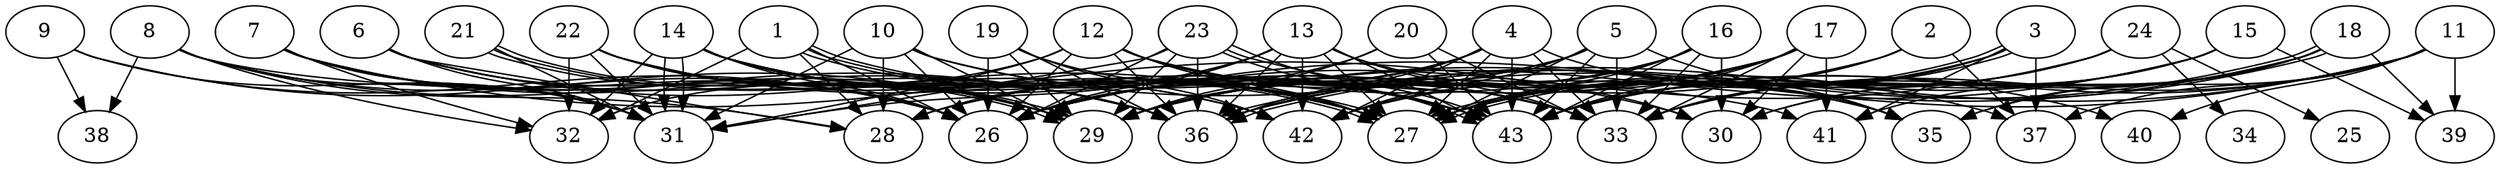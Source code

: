 // DAG (tier=3-complex, mode=data, n=43, ccr=0.533, fat=0.802, density=0.740, regular=0.209, jump=0.201, mindata=4194304, maxdata=33554432)
// DAG automatically generated by daggen at Sun Aug 24 16:33:35 2025
// /home/ermia/Project/Environments/daggen/bin/daggen --dot --ccr 0.533 --fat 0.802 --regular 0.209 --density 0.740 --jump 0.201 --mindata 4194304 --maxdata 33554432 -n 43 
digraph G {
  1 [size="382780149152438336", alpha="0.17", expect_size="191390074576219168"]
  1 -> 26 [size ="739483653767168"]
  1 -> 27 [size ="739483653767168"]
  1 -> 27 [size ="739483653767168"]
  1 -> 28 [size ="739483653767168"]
  1 -> 32 [size ="739483653767168"]
  1 -> 43 [size ="739483653767168"]
  2 [size="18493216694100127744", alpha="0.12", expect_size="9246608347050063872"]
  2 -> 26 [size ="7705055977275392"]
  2 -> 27 [size ="7705055977275392"]
  2 -> 37 [size ="7705055977275392"]
  2 -> 43 [size ="7705055977275392"]
  3 [size="744665905707643520", alpha="0.10", expect_size="372332952853821760"]
  3 -> 27 [size ="663566038335488"]
  3 -> 27 [size ="663566038335488"]
  3 -> 33 [size ="663566038335488"]
  3 -> 37 [size ="663566038335488"]
  3 -> 41 [size ="663566038335488"]
  3 -> 42 [size ="663566038335488"]
  3 -> 43 [size ="663566038335488"]
  4 [size="29715966698668748177408", alpha="0.17", expect_size="14857983349334374088704"]
  4 -> 26 [size ="7675085619986432"]
  4 -> 27 [size ="7675085619986432"]
  4 -> 29 [size ="7675085619986432"]
  4 -> 33 [size ="7675085619986432"]
  4 -> 35 [size ="7675085619986432"]
  4 -> 36 [size ="7675085619986432"]
  4 -> 42 [size ="7675085619986432"]
  4 -> 43 [size ="7675085619986432"]
  5 [size="17302262719231866880", alpha="0.19", expect_size="8651131359615933440"]
  5 -> 26 [size ="6164770243739648"]
  5 -> 27 [size ="6164770243739648"]
  5 -> 28 [size ="6164770243739648"]
  5 -> 33 [size ="6164770243739648"]
  5 -> 35 [size ="6164770243739648"]
  5 -> 42 [size ="6164770243739648"]
  5 -> 43 [size ="6164770243739648"]
  6 [size="263909556627550765056", alpha="0.02", expect_size="131954778313775382528"]
  6 -> 26 [size ="329149650567168"]
  6 -> 27 [size ="329149650567168"]
  6 -> 28 [size ="329149650567168"]
  6 -> 31 [size ="329149650567168"]
  6 -> 36 [size ="329149650567168"]
  7 [size="12771631706870164488192", alpha="0.15", expect_size="6385815853435082244096"]
  7 -> 26 [size ="4371068152184832"]
  7 -> 29 [size ="4371068152184832"]
  7 -> 30 [size ="4371068152184832"]
  7 -> 31 [size ="4371068152184832"]
  7 -> 32 [size ="4371068152184832"]
  7 -> 36 [size ="4371068152184832"]
  8 [size="687496532469812822016", alpha="0.07", expect_size="343748266234906411008"]
  8 -> 26 [size ="623165873061888"]
  8 -> 28 [size ="623165873061888"]
  8 -> 31 [size ="623165873061888"]
  8 -> 32 [size ="623165873061888"]
  8 -> 36 [size ="623165873061888"]
  8 -> 38 [size ="623165873061888"]
  8 -> 41 [size ="623165873061888"]
  9 [size="17167764668966332", alpha="0.06", expect_size="8583882334483166"]
  9 -> 26 [size ="1866106457292800"]
  9 -> 29 [size ="1866106457292800"]
  9 -> 31 [size ="1866106457292800"]
  9 -> 38 [size ="1866106457292800"]
  10 [size="17392596598762600660992", alpha="0.18", expect_size="8696298299381300330496"]
  10 -> 26 [size ="5370313055404032"]
  10 -> 28 [size ="5370313055404032"]
  10 -> 29 [size ="5370313055404032"]
  10 -> 31 [size ="5370313055404032"]
  10 -> 33 [size ="5370313055404032"]
  10 -> 35 [size ="5370313055404032"]
  11 [size="27897613700343548346368", alpha="0.16", expect_size="13948806850171774173184"]
  11 -> 26 [size ="7358704403873792"]
  11 -> 33 [size ="7358704403873792"]
  11 -> 35 [size ="7358704403873792"]
  11 -> 36 [size ="7358704403873792"]
  11 -> 37 [size ="7358704403873792"]
  11 -> 39 [size ="7358704403873792"]
  11 -> 40 [size ="7358704403873792"]
  11 -> 43 [size ="7358704403873792"]
  12 [size="10917104648498511872", alpha="0.16", expect_size="5458552324249255936"]
  12 -> 26 [size ="8995108686921728"]
  12 -> 27 [size ="8995108686921728"]
  12 -> 31 [size ="8995108686921728"]
  12 -> 32 [size ="8995108686921728"]
  12 -> 33 [size ="8995108686921728"]
  12 -> 36 [size ="8995108686921728"]
  12 -> 37 [size ="8995108686921728"]
  12 -> 43 [size ="8995108686921728"]
  13 [size="32854779271103332", alpha="0.05", expect_size="16427389635551666"]
  13 -> 26 [size ="637563769454592"]
  13 -> 27 [size ="637563769454592"]
  13 -> 28 [size ="637563769454592"]
  13 -> 30 [size ="637563769454592"]
  13 -> 31 [size ="637563769454592"]
  13 -> 33 [size ="637563769454592"]
  13 -> 36 [size ="637563769454592"]
  13 -> 42 [size ="637563769454592"]
  13 -> 43 [size ="637563769454592"]
  14 [size="1724431712392496384", alpha="0.04", expect_size="862215856196248192"]
  14 -> 26 [size ="3123701268611072"]
  14 -> 27 [size ="3123701268611072"]
  14 -> 29 [size ="3123701268611072"]
  14 -> 31 [size ="3123701268611072"]
  14 -> 31 [size ="3123701268611072"]
  14 -> 32 [size ="3123701268611072"]
  14 -> 33 [size ="3123701268611072"]
  14 -> 36 [size ="3123701268611072"]
  14 -> 42 [size ="3123701268611072"]
  14 -> 43 [size ="3123701268611072"]
  15 [size="36866348809577501294592", alpha="0.03", expect_size="18433174404788750647296"]
  15 -> 27 [size ="8861557752594432"]
  15 -> 29 [size ="8861557752594432"]
  15 -> 30 [size ="8861557752594432"]
  15 -> 33 [size ="8861557752594432"]
  15 -> 39 [size ="8861557752594432"]
  15 -> 43 [size ="8861557752594432"]
  16 [size="2881794727655036157952", alpha="0.14", expect_size="1440897363827518078976"]
  16 -> 27 [size ="1620063417270272"]
  16 -> 29 [size ="1620063417270272"]
  16 -> 30 [size ="1620063417270272"]
  16 -> 33 [size ="1620063417270272"]
  16 -> 36 [size ="1620063417270272"]
  16 -> 42 [size ="1620063417270272"]
  16 -> 43 [size ="1620063417270272"]
  17 [size="4488712743356142592", alpha="0.03", expect_size="2244356371678071296"]
  17 -> 27 [size ="2079842241609728"]
  17 -> 28 [size ="2079842241609728"]
  17 -> 29 [size ="2079842241609728"]
  17 -> 30 [size ="2079842241609728"]
  17 -> 33 [size ="2079842241609728"]
  17 -> 36 [size ="2079842241609728"]
  17 -> 41 [size ="2079842241609728"]
  17 -> 43 [size ="2079842241609728"]
  18 [size="1673833011637911552000", alpha="0.03", expect_size="836916505818955776000"]
  18 -> 29 [size ="1127798223667200"]
  18 -> 30 [size ="1127798223667200"]
  18 -> 33 [size ="1127798223667200"]
  18 -> 35 [size ="1127798223667200"]
  18 -> 36 [size ="1127798223667200"]
  18 -> 36 [size ="1127798223667200"]
  18 -> 39 [size ="1127798223667200"]
  18 -> 41 [size ="1127798223667200"]
  19 [size="24273051245781820", alpha="0.04", expect_size="12136525622890910"]
  19 -> 26 [size ="743426928672768"]
  19 -> 27 [size ="743426928672768"]
  19 -> 29 [size ="743426928672768"]
  19 -> 36 [size ="743426928672768"]
  19 -> 42 [size ="743426928672768"]
  20 [size="16876059510463608651776", alpha="0.18", expect_size="8438029755231804325888"]
  20 -> 26 [size ="5263452230647808"]
  20 -> 29 [size ="5263452230647808"]
  20 -> 33 [size ="5263452230647808"]
  20 -> 43 [size ="5263452230647808"]
  21 [size="92353753866053568", alpha="0.18", expect_size="46176876933026784"]
  21 -> 29 [size ="1833966101331968"]
  21 -> 29 [size ="1833966101331968"]
  21 -> 31 [size ="1833966101331968"]
  21 -> 42 [size ="1833966101331968"]
  22 [size="10960607750123698176", alpha="0.16", expect_size="5480303875061849088"]
  22 -> 26 [size ="6352192239828992"]
  22 -> 27 [size ="6352192239828992"]
  22 -> 29 [size ="6352192239828992"]
  22 -> 31 [size ="6352192239828992"]
  22 -> 32 [size ="6352192239828992"]
  22 -> 36 [size ="6352192239828992"]
  22 -> 43 [size ="6352192239828992"]
  23 [size="6739171100976861937664", alpha="0.17", expect_size="3369585550488430968832"]
  23 -> 26 [size ="2854265110396928"]
  23 -> 29 [size ="2854265110396928"]
  23 -> 31 [size ="2854265110396928"]
  23 -> 36 [size ="2854265110396928"]
  23 -> 40 [size ="2854265110396928"]
  23 -> 43 [size ="2854265110396928"]
  23 -> 43 [size ="2854265110396928"]
  24 [size="3718181096510755700736", alpha="0.16", expect_size="1859090548255377850368"]
  24 -> 25 [size ="1920040307785728"]
  24 -> 26 [size ="1920040307785728"]
  24 -> 27 [size ="1920040307785728"]
  24 -> 33 [size ="1920040307785728"]
  24 -> 34 [size ="1920040307785728"]
  24 -> 43 [size ="1920040307785728"]
  25 [size="404288981201231806464", alpha="0.07", expect_size="202144490600615903232"]
  26 [size="158177666360759712", alpha="0.13", expect_size="79088833180379856"]
  27 [size="3771561165610789376", alpha="0.03", expect_size="1885780582805394688"]
  28 [size="17045584070912780", alpha="0.09", expect_size="8522792035456390"]
  29 [size="3115711312917636608", alpha="0.08", expect_size="1557855656458818304"]
  30 [size="7066271852533256192", alpha="0.03", expect_size="3533135926266628096"]
  31 [size="1822588459962692864", alpha="0.16", expect_size="911294229981346432"]
  32 [size="7353277153308434432", alpha="0.14", expect_size="3676638576654217216"]
  33 [size="562846343828212809728", alpha="0.12", expect_size="281423171914106404864"]
  34 [size="7969012894678577577984", alpha="0.19", expect_size="3984506447339288788992"]
  35 [size="3980687919444470", alpha="0.03", expect_size="1990343959722235"]
  36 [size="6584306855257745408", alpha="0.09", expect_size="3292153427628872704"]
  37 [size="3298558883769532547072", alpha="0.01", expect_size="1649279441884766273536"]
  38 [size="911654396715981312", alpha="0.16", expect_size="455827198357990656"]
  39 [size="14638278345658390", alpha="0.16", expect_size="7319139172829195"]
  40 [size="119877181646782560", alpha="0.18", expect_size="59938590823391280"]
  41 [size="241071309595558368", alpha="0.06", expect_size="120535654797779184"]
  42 [size="862279482172506112000", alpha="0.05", expect_size="431139741086253056000"]
  43 [size="21476791842915745792000", alpha="0.14", expect_size="10738395921457872896000"]
}